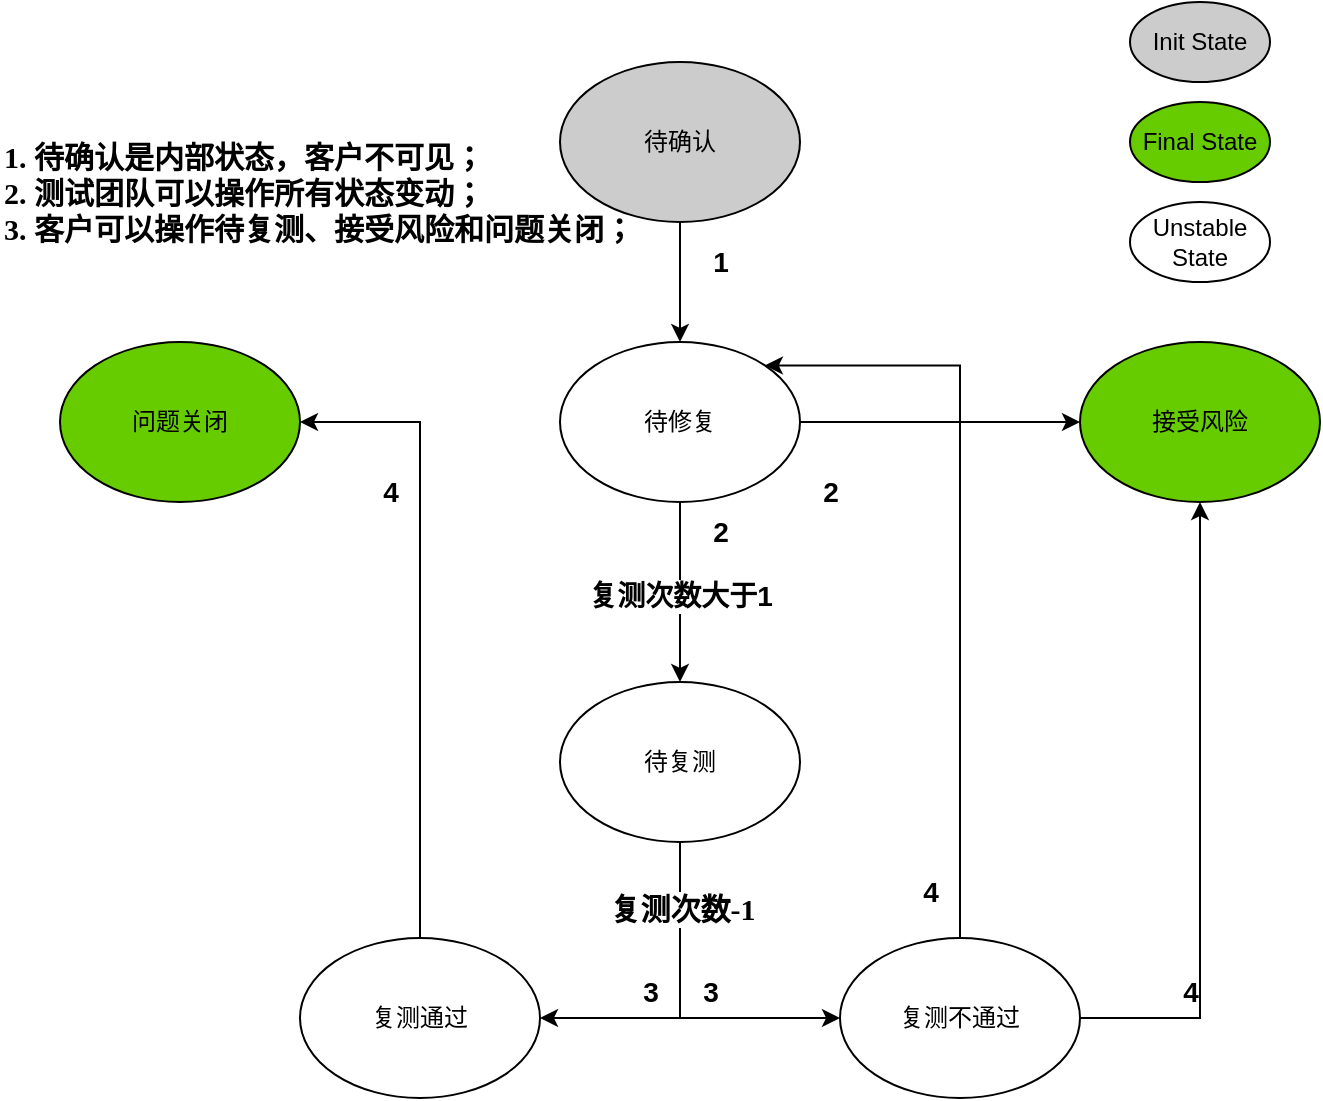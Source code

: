 <mxfile version="20.5.1" type="github">
  <diagram id="ysa-5UAIZGv6yvmk_Zik" name="Page-1">
    <mxGraphModel dx="1422" dy="706" grid="1" gridSize="10" guides="1" tooltips="1" connect="1" arrows="1" fold="1" page="1" pageScale="1" pageWidth="1169" pageHeight="827" background="#FFFFFF" math="0" shadow="0">
      <root>
        <mxCell id="0" />
        <mxCell id="1" parent="0" />
        <mxCell id="R5EZcz4ksub6QIZqY8Q5-1" value="待确认" style="ellipse;whiteSpace=wrap;html=1;fillColor=#CCCCCC;" parent="1" vertex="1">
          <mxGeometry x="500" y="180" width="120" height="80" as="geometry" />
        </mxCell>
        <mxCell id="R5EZcz4ksub6QIZqY8Q5-2" value="待修复" style="ellipse;whiteSpace=wrap;html=1;" parent="1" vertex="1">
          <mxGeometry x="500" y="320" width="120" height="80" as="geometry" />
        </mxCell>
        <mxCell id="R5EZcz4ksub6QIZqY8Q5-3" value="待复测" style="ellipse;whiteSpace=wrap;html=1;" parent="1" vertex="1">
          <mxGeometry x="500" y="490" width="120" height="80" as="geometry" />
        </mxCell>
        <mxCell id="R5EZcz4ksub6QIZqY8Q5-4" value="复测通过" style="ellipse;whiteSpace=wrap;html=1;" parent="1" vertex="1">
          <mxGeometry x="370" y="618" width="120" height="80" as="geometry" />
        </mxCell>
        <mxCell id="R5EZcz4ksub6QIZqY8Q5-5" value="复测不通过" style="ellipse;whiteSpace=wrap;html=1;" parent="1" vertex="1">
          <mxGeometry x="640" y="618" width="120" height="80" as="geometry" />
        </mxCell>
        <mxCell id="R5EZcz4ksub6QIZqY8Q5-6" value="接受风险" style="ellipse;whiteSpace=wrap;html=1;fillColor=#66CC00;" parent="1" vertex="1">
          <mxGeometry x="760" y="320" width="120" height="80" as="geometry" />
        </mxCell>
        <mxCell id="R5EZcz4ksub6QIZqY8Q5-7" value="问题关闭" style="ellipse;whiteSpace=wrap;html=1;fillColor=#66CC00;" parent="1" vertex="1">
          <mxGeometry x="250" y="320" width="120" height="80" as="geometry" />
        </mxCell>
        <mxCell id="R5EZcz4ksub6QIZqY8Q5-8" value="" style="endArrow=classic;html=1;rounded=0;exitX=0.5;exitY=1;exitDx=0;exitDy=0;entryX=0.5;entryY=0;entryDx=0;entryDy=0;" parent="1" source="R5EZcz4ksub6QIZqY8Q5-1" target="R5EZcz4ksub6QIZqY8Q5-2" edge="1">
          <mxGeometry width="50" height="50" relative="1" as="geometry">
            <mxPoint x="560" y="420" as="sourcePoint" />
            <mxPoint x="610" y="370" as="targetPoint" />
          </mxGeometry>
        </mxCell>
        <mxCell id="R5EZcz4ksub6QIZqY8Q5-9" value="" style="endArrow=classic;html=1;rounded=0;exitX=0.5;exitY=1;exitDx=0;exitDy=0;entryX=0.5;entryY=0;entryDx=0;entryDy=0;" parent="1" source="R5EZcz4ksub6QIZqY8Q5-2" target="R5EZcz4ksub6QIZqY8Q5-3" edge="1">
          <mxGeometry width="50" height="50" relative="1" as="geometry">
            <mxPoint x="560" y="420" as="sourcePoint" />
            <mxPoint x="610" y="370" as="targetPoint" />
          </mxGeometry>
        </mxCell>
        <mxCell id="R5EZcz4ksub6QIZqY8Q5-23" value="&lt;b&gt;&lt;font style=&quot;font-size: 14px;&quot;&gt;复测次数大于1&lt;/font&gt;&lt;/b&gt;" style="edgeLabel;html=1;align=center;verticalAlign=middle;resizable=0;points=[];" parent="R5EZcz4ksub6QIZqY8Q5-9" vertex="1" connectable="0">
          <mxGeometry x="-0.333" y="2" relative="1" as="geometry">
            <mxPoint x="-2" y="17" as="offset" />
          </mxGeometry>
        </mxCell>
        <mxCell id="R5EZcz4ksub6QIZqY8Q5-10" value="" style="endArrow=classic;html=1;rounded=0;exitX=0.5;exitY=1;exitDx=0;exitDy=0;entryX=1;entryY=0.5;entryDx=0;entryDy=0;edgeStyle=orthogonalEdgeStyle;" parent="1" source="R5EZcz4ksub6QIZqY8Q5-3" target="R5EZcz4ksub6QIZqY8Q5-4" edge="1">
          <mxGeometry width="50" height="50" relative="1" as="geometry">
            <mxPoint x="560" y="488" as="sourcePoint" />
            <mxPoint x="610" y="438" as="targetPoint" />
          </mxGeometry>
        </mxCell>
        <mxCell id="R5EZcz4ksub6QIZqY8Q5-11" value="" style="endArrow=classic;html=1;rounded=0;exitX=0.5;exitY=0;exitDx=0;exitDy=0;entryX=1;entryY=0.5;entryDx=0;entryDy=0;edgeStyle=orthogonalEdgeStyle;" parent="1" source="R5EZcz4ksub6QIZqY8Q5-4" target="R5EZcz4ksub6QIZqY8Q5-7" edge="1">
          <mxGeometry width="50" height="50" relative="1" as="geometry">
            <mxPoint x="560" y="520" as="sourcePoint" />
            <mxPoint x="610" y="470" as="targetPoint" />
          </mxGeometry>
        </mxCell>
        <mxCell id="R5EZcz4ksub6QIZqY8Q5-12" value="" style="endArrow=classic;html=1;rounded=0;entryX=0;entryY=0.5;entryDx=0;entryDy=0;exitX=0.5;exitY=1;exitDx=0;exitDy=0;edgeStyle=orthogonalEdgeStyle;" parent="1" source="R5EZcz4ksub6QIZqY8Q5-3" target="R5EZcz4ksub6QIZqY8Q5-5" edge="1">
          <mxGeometry width="50" height="50" relative="1" as="geometry">
            <mxPoint x="630" y="728" as="sourcePoint" />
            <mxPoint x="680" y="678" as="targetPoint" />
          </mxGeometry>
        </mxCell>
        <mxCell id="holnna0QpmAC-s_6KeYl-2" value="&lt;b&gt;复测次数-1&lt;/b&gt;" style="edgeLabel;html=1;align=center;verticalAlign=middle;resizable=0;points=[];fontSize=15;fontFamily=Georgia;" parent="R5EZcz4ksub6QIZqY8Q5-12" vertex="1" connectable="0">
          <mxGeometry x="-0.607" y="1" relative="1" as="geometry">
            <mxPoint as="offset" />
          </mxGeometry>
        </mxCell>
        <mxCell id="R5EZcz4ksub6QIZqY8Q5-14" value="" style="endArrow=classic;html=1;rounded=0;exitX=1;exitY=0.5;exitDx=0;exitDy=0;entryX=0.5;entryY=1;entryDx=0;entryDy=0;edgeStyle=orthogonalEdgeStyle;" parent="1" source="R5EZcz4ksub6QIZqY8Q5-5" target="R5EZcz4ksub6QIZqY8Q5-6" edge="1">
          <mxGeometry width="50" height="50" relative="1" as="geometry">
            <mxPoint x="1000" y="470" as="sourcePoint" />
            <mxPoint x="1050" y="420" as="targetPoint" />
          </mxGeometry>
        </mxCell>
        <mxCell id="R5EZcz4ksub6QIZqY8Q5-15" value="" style="endArrow=classic;html=1;rounded=0;entryX=1;entryY=0;entryDx=0;entryDy=0;exitX=0.5;exitY=0;exitDx=0;exitDy=0;edgeStyle=orthogonalEdgeStyle;elbow=vertical;" parent="1" source="R5EZcz4ksub6QIZqY8Q5-5" target="R5EZcz4ksub6QIZqY8Q5-2" edge="1">
          <mxGeometry width="50" height="50" relative="1" as="geometry">
            <mxPoint x="560" y="520" as="sourcePoint" />
            <mxPoint x="610" y="470" as="targetPoint" />
            <Array as="points">
              <mxPoint x="700" y="332" />
            </Array>
          </mxGeometry>
        </mxCell>
        <mxCell id="R5EZcz4ksub6QIZqY8Q5-16" value="" style="endArrow=classic;html=1;rounded=0;elbow=vertical;entryX=0;entryY=0.5;entryDx=0;entryDy=0;exitX=1;exitY=0.5;exitDx=0;exitDy=0;edgeStyle=orthogonalEdgeStyle;" parent="1" source="R5EZcz4ksub6QIZqY8Q5-2" target="R5EZcz4ksub6QIZqY8Q5-6" edge="1">
          <mxGeometry width="50" height="50" relative="1" as="geometry">
            <mxPoint x="640" y="420" as="sourcePoint" />
            <mxPoint x="610" y="470" as="targetPoint" />
          </mxGeometry>
        </mxCell>
        <mxCell id="R5EZcz4ksub6QIZqY8Q5-19" value="Unstable State" style="ellipse;whiteSpace=wrap;html=1;" parent="1" vertex="1">
          <mxGeometry x="785" y="250" width="70" height="40" as="geometry" />
        </mxCell>
        <mxCell id="R5EZcz4ksub6QIZqY8Q5-21" value="Final State" style="ellipse;whiteSpace=wrap;html=1;fillColor=#66CC00;" parent="1" vertex="1">
          <mxGeometry x="785" y="200" width="70" height="40" as="geometry" />
        </mxCell>
        <mxCell id="R5EZcz4ksub6QIZqY8Q5-22" value="Init State" style="ellipse;whiteSpace=wrap;html=1;fillColor=#CCCCCC;" parent="1" vertex="1">
          <mxGeometry x="785" y="150" width="70" height="40" as="geometry" />
        </mxCell>
        <mxCell id="R5EZcz4ksub6QIZqY8Q5-25" value="&lt;b&gt;1&lt;/b&gt;" style="text;html=1;align=center;verticalAlign=middle;resizable=0;points=[];autosize=1;strokeColor=none;fillColor=none;fontSize=14;" parent="1" vertex="1">
          <mxGeometry x="565" y="265" width="30" height="30" as="geometry" />
        </mxCell>
        <mxCell id="R5EZcz4ksub6QIZqY8Q5-26" value="&lt;b&gt;2&lt;/b&gt;" style="text;html=1;align=center;verticalAlign=middle;resizable=0;points=[];autosize=1;strokeColor=none;fillColor=none;fontSize=14;" parent="1" vertex="1">
          <mxGeometry x="565" y="400" width="30" height="30" as="geometry" />
        </mxCell>
        <mxCell id="R5EZcz4ksub6QIZqY8Q5-27" value="&lt;b&gt;2&lt;/b&gt;" style="text;html=1;align=center;verticalAlign=middle;resizable=0;points=[];autosize=1;strokeColor=none;fillColor=none;fontSize=14;" parent="1" vertex="1">
          <mxGeometry x="620" y="380" width="30" height="30" as="geometry" />
        </mxCell>
        <mxCell id="R5EZcz4ksub6QIZqY8Q5-29" value="&lt;b&gt;3&lt;/b&gt;" style="text;html=1;align=center;verticalAlign=middle;resizable=0;points=[];autosize=1;strokeColor=none;fillColor=none;fontSize=14;" parent="1" vertex="1">
          <mxGeometry x="560" y="630" width="30" height="30" as="geometry" />
        </mxCell>
        <mxCell id="R5EZcz4ksub6QIZqY8Q5-30" value="&lt;b&gt;4&lt;/b&gt;" style="text;html=1;align=center;verticalAlign=middle;resizable=0;points=[];autosize=1;strokeColor=none;fillColor=none;fontSize=14;" parent="1" vertex="1">
          <mxGeometry x="400" y="380" width="30" height="30" as="geometry" />
        </mxCell>
        <mxCell id="R5EZcz4ksub6QIZqY8Q5-31" value="&lt;b&gt;4&lt;/b&gt;" style="text;html=1;align=center;verticalAlign=middle;resizable=0;points=[];autosize=1;strokeColor=none;fillColor=none;fontSize=14;" parent="1" vertex="1">
          <mxGeometry x="800" y="630" width="30" height="30" as="geometry" />
        </mxCell>
        <mxCell id="R5EZcz4ksub6QIZqY8Q5-32" value="&lt;b&gt;3&lt;/b&gt;" style="text;html=1;align=center;verticalAlign=middle;resizable=0;points=[];autosize=1;strokeColor=none;fillColor=none;fontSize=14;" parent="1" vertex="1">
          <mxGeometry x="530" y="630" width="30" height="30" as="geometry" />
        </mxCell>
        <mxCell id="holnna0QpmAC-s_6KeYl-1" value="&lt;b style=&quot;font-size: 15px;&quot;&gt;&lt;font face=&quot;Georgia&quot;&gt;1. 待确认是内部状态，客户不可见；&lt;br&gt;2. 测试团队可以操作所有状态变动；&lt;br&gt;3. 客户可以操作待复测、接受风险和问题关闭；&lt;/font&gt;&lt;/b&gt;" style="text;html=1;align=left;verticalAlign=middle;resizable=0;points=[];autosize=1;strokeColor=none;fillColor=none;" parent="1" vertex="1">
          <mxGeometry x="220" y="210" width="340" height="70" as="geometry" />
        </mxCell>
        <mxCell id="SqzyMnPPzymFSGO_3pvY-1" value="&lt;b&gt;4&lt;/b&gt;" style="text;html=1;align=center;verticalAlign=middle;resizable=0;points=[];autosize=1;strokeColor=none;fillColor=none;fontSize=14;" vertex="1" parent="1">
          <mxGeometry x="670" y="580" width="30" height="30" as="geometry" />
        </mxCell>
      </root>
    </mxGraphModel>
  </diagram>
</mxfile>
